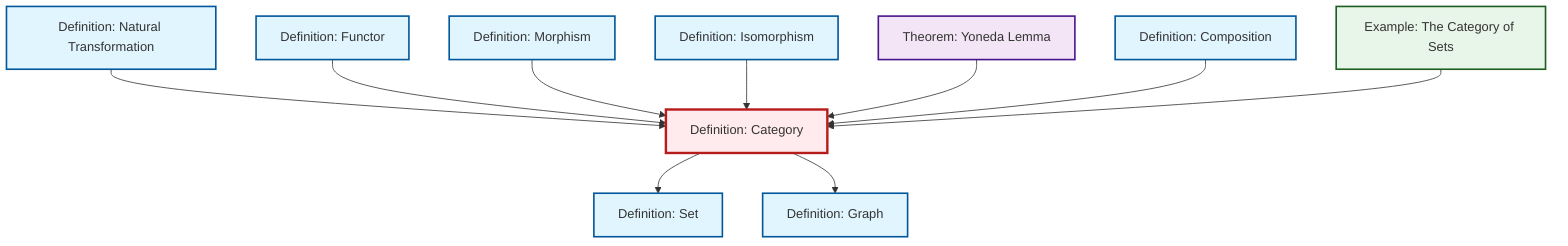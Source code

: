 graph TD
    classDef definition fill:#e1f5fe,stroke:#01579b,stroke-width:2px
    classDef theorem fill:#f3e5f5,stroke:#4a148c,stroke-width:2px
    classDef axiom fill:#fff3e0,stroke:#e65100,stroke-width:2px
    classDef example fill:#e8f5e9,stroke:#1b5e20,stroke-width:2px
    classDef current fill:#ffebee,stroke:#b71c1c,stroke-width:3px
    def-graph["Definition: Graph"]:::definition
    def-isomorphism["Definition: Isomorphism"]:::definition
    def-set["Definition: Set"]:::definition
    thm-yoneda["Theorem: Yoneda Lemma"]:::theorem
    ex-set-category["Example: The Category of Sets"]:::example
    def-functor["Definition: Functor"]:::definition
    def-morphism["Definition: Morphism"]:::definition
    def-natural-transformation["Definition: Natural Transformation"]:::definition
    def-composition["Definition: Composition"]:::definition
    def-category["Definition: Category"]:::definition
    def-natural-transformation --> def-category
    def-functor --> def-category
    def-morphism --> def-category
    def-category --> def-set
    def-isomorphism --> def-category
    def-category --> def-graph
    thm-yoneda --> def-category
    def-composition --> def-category
    ex-set-category --> def-category
    class def-category current